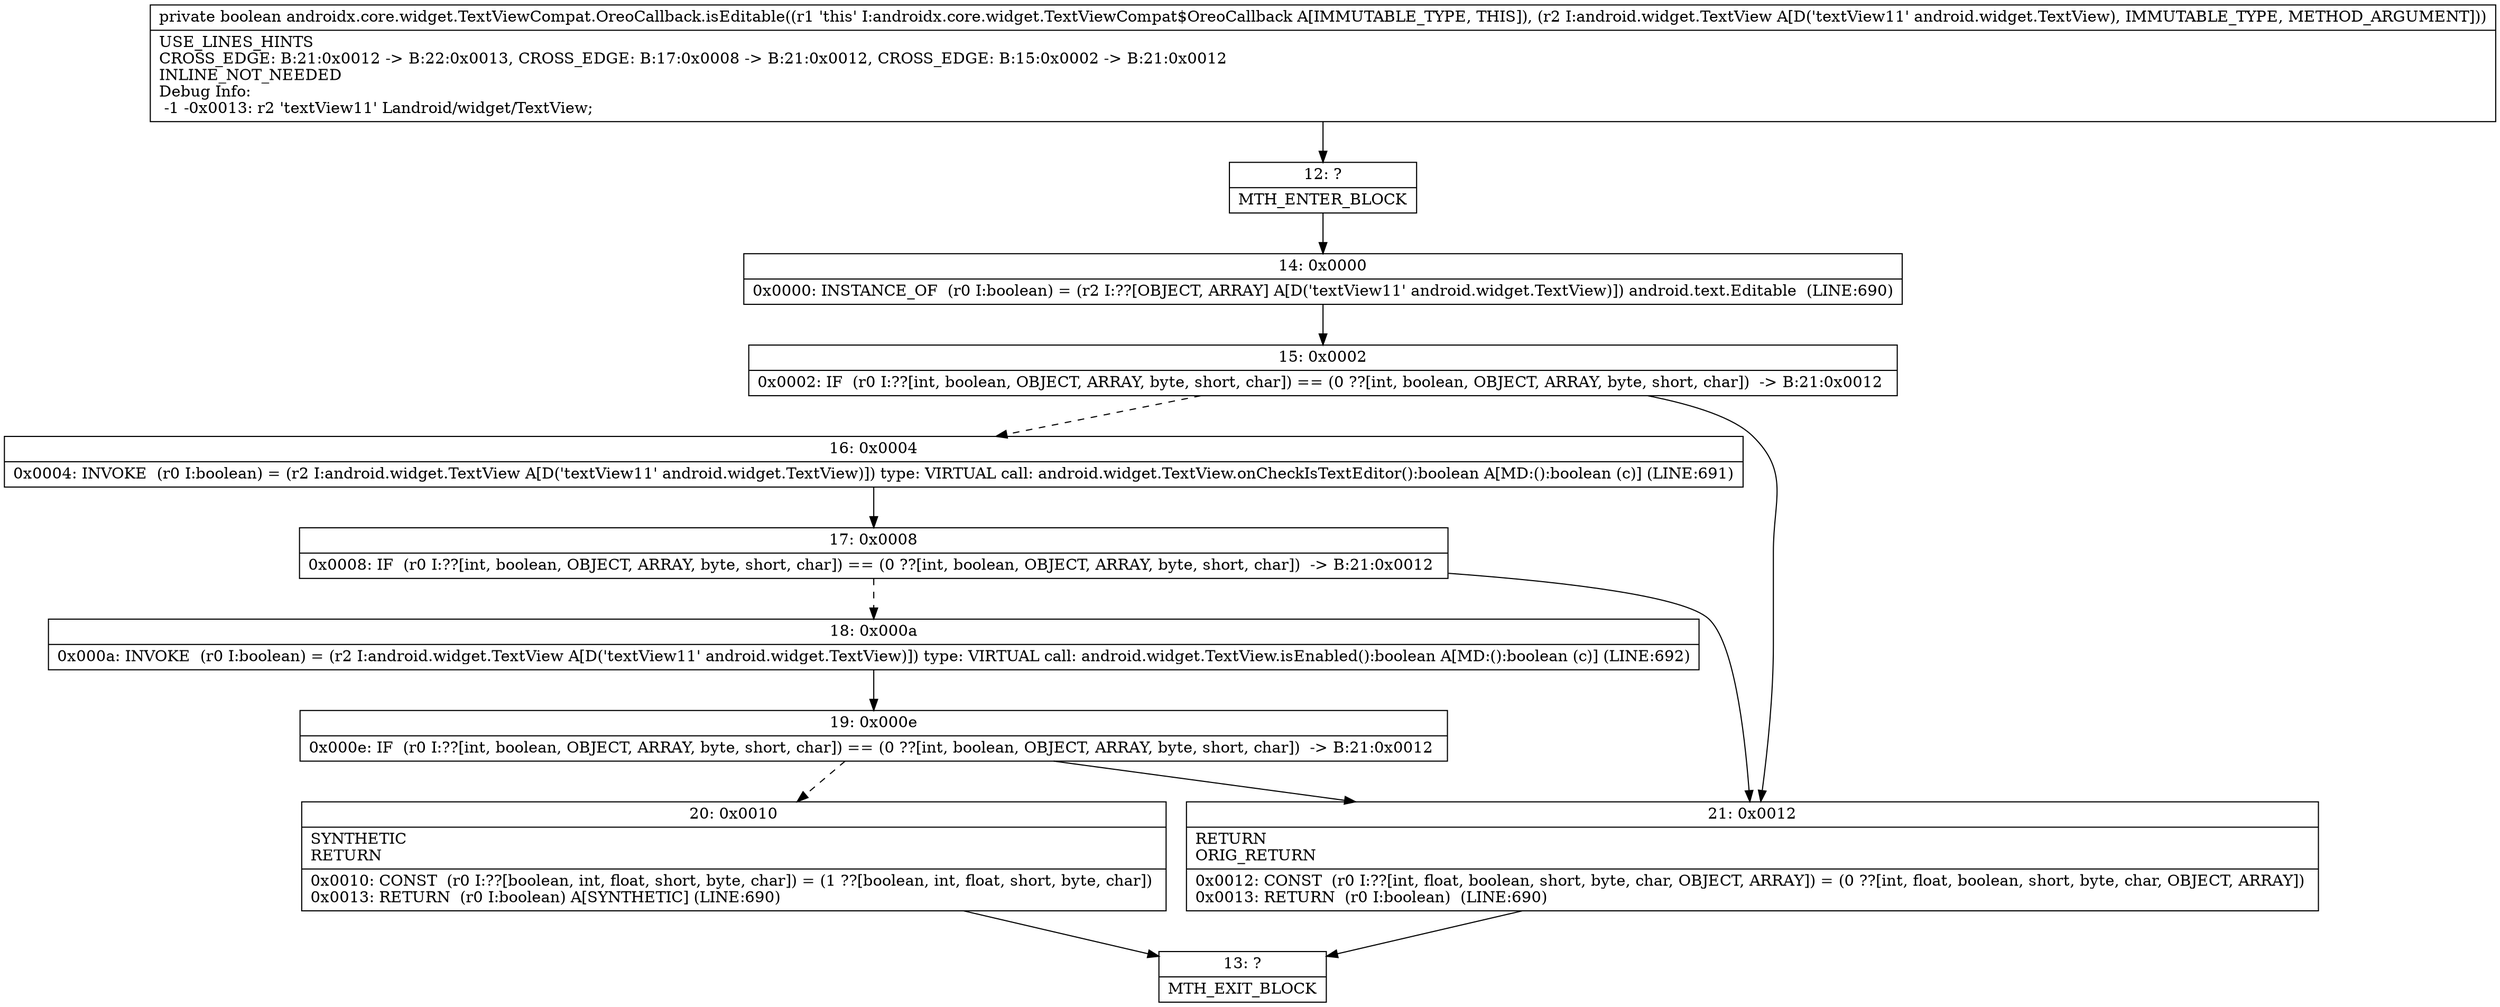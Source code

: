 digraph "CFG forandroidx.core.widget.TextViewCompat.OreoCallback.isEditable(Landroid\/widget\/TextView;)Z" {
Node_12 [shape=record,label="{12\:\ ?|MTH_ENTER_BLOCK\l}"];
Node_14 [shape=record,label="{14\:\ 0x0000|0x0000: INSTANCE_OF  (r0 I:boolean) = (r2 I:??[OBJECT, ARRAY] A[D('textView11' android.widget.TextView)]) android.text.Editable  (LINE:690)\l}"];
Node_15 [shape=record,label="{15\:\ 0x0002|0x0002: IF  (r0 I:??[int, boolean, OBJECT, ARRAY, byte, short, char]) == (0 ??[int, boolean, OBJECT, ARRAY, byte, short, char])  \-\> B:21:0x0012 \l}"];
Node_16 [shape=record,label="{16\:\ 0x0004|0x0004: INVOKE  (r0 I:boolean) = (r2 I:android.widget.TextView A[D('textView11' android.widget.TextView)]) type: VIRTUAL call: android.widget.TextView.onCheckIsTextEditor():boolean A[MD:():boolean (c)] (LINE:691)\l}"];
Node_17 [shape=record,label="{17\:\ 0x0008|0x0008: IF  (r0 I:??[int, boolean, OBJECT, ARRAY, byte, short, char]) == (0 ??[int, boolean, OBJECT, ARRAY, byte, short, char])  \-\> B:21:0x0012 \l}"];
Node_18 [shape=record,label="{18\:\ 0x000a|0x000a: INVOKE  (r0 I:boolean) = (r2 I:android.widget.TextView A[D('textView11' android.widget.TextView)]) type: VIRTUAL call: android.widget.TextView.isEnabled():boolean A[MD:():boolean (c)] (LINE:692)\l}"];
Node_19 [shape=record,label="{19\:\ 0x000e|0x000e: IF  (r0 I:??[int, boolean, OBJECT, ARRAY, byte, short, char]) == (0 ??[int, boolean, OBJECT, ARRAY, byte, short, char])  \-\> B:21:0x0012 \l}"];
Node_20 [shape=record,label="{20\:\ 0x0010|SYNTHETIC\lRETURN\l|0x0010: CONST  (r0 I:??[boolean, int, float, short, byte, char]) = (1 ??[boolean, int, float, short, byte, char]) \l0x0013: RETURN  (r0 I:boolean) A[SYNTHETIC] (LINE:690)\l}"];
Node_13 [shape=record,label="{13\:\ ?|MTH_EXIT_BLOCK\l}"];
Node_21 [shape=record,label="{21\:\ 0x0012|RETURN\lORIG_RETURN\l|0x0012: CONST  (r0 I:??[int, float, boolean, short, byte, char, OBJECT, ARRAY]) = (0 ??[int, float, boolean, short, byte, char, OBJECT, ARRAY]) \l0x0013: RETURN  (r0 I:boolean)  (LINE:690)\l}"];
MethodNode[shape=record,label="{private boolean androidx.core.widget.TextViewCompat.OreoCallback.isEditable((r1 'this' I:androidx.core.widget.TextViewCompat$OreoCallback A[IMMUTABLE_TYPE, THIS]), (r2 I:android.widget.TextView A[D('textView11' android.widget.TextView), IMMUTABLE_TYPE, METHOD_ARGUMENT]))  | USE_LINES_HINTS\lCROSS_EDGE: B:21:0x0012 \-\> B:22:0x0013, CROSS_EDGE: B:17:0x0008 \-\> B:21:0x0012, CROSS_EDGE: B:15:0x0002 \-\> B:21:0x0012\lINLINE_NOT_NEEDED\lDebug Info:\l  \-1 \-0x0013: r2 'textView11' Landroid\/widget\/TextView;\l}"];
MethodNode -> Node_12;Node_12 -> Node_14;
Node_14 -> Node_15;
Node_15 -> Node_16[style=dashed];
Node_15 -> Node_21;
Node_16 -> Node_17;
Node_17 -> Node_18[style=dashed];
Node_17 -> Node_21;
Node_18 -> Node_19;
Node_19 -> Node_20[style=dashed];
Node_19 -> Node_21;
Node_20 -> Node_13;
Node_21 -> Node_13;
}

